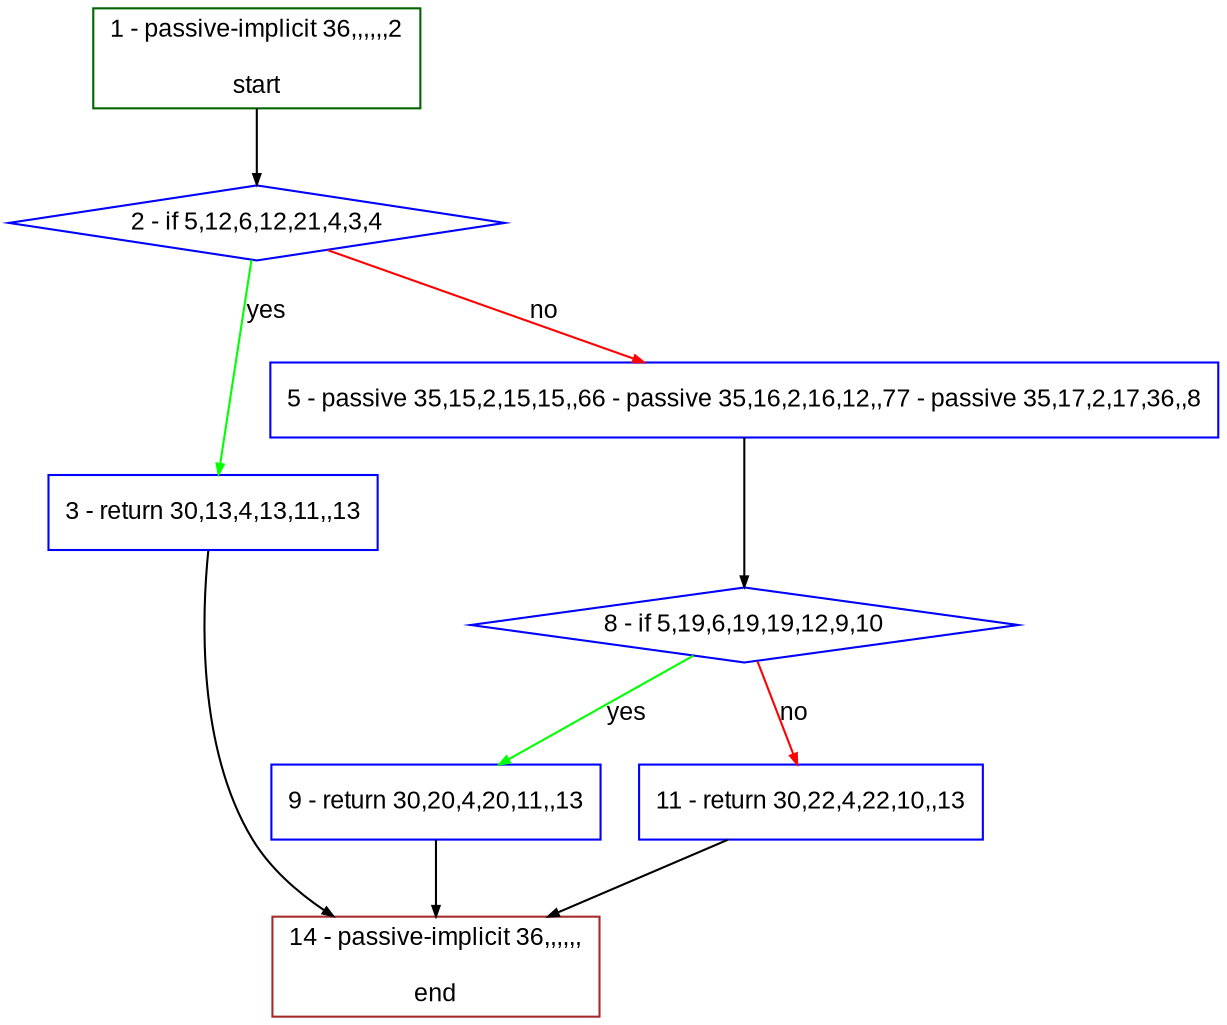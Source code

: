 digraph "" {
  graph [bgcolor="white", fillcolor="#FFFFCC", pack="true", packmode="clust", fontname="Arial", label="", fontsize="12", compound="true", style="rounded,filled"];
  node [node_initialized="no", fillcolor="white", fontname="Arial", label="", color="grey", fontsize="12", fixedsize="false", compound="true", shape="rectangle", style="filled"];
  edge [arrowtail="none", lhead="", fontcolor="black", fontname="Arial", label="", color="black", fontsize="12", arrowhead="normal", arrowsize="0.5", compound="true", ltail="", dir="forward"];
  __N1 [fillcolor="#ffffff", label="2 - if 5,12,6,12,21,4,3,4", color="#0000ff", shape="diamond", style="filled"];
  __N2 [fillcolor="#ffffff", label="1 - passive-implicit 36,,,,,,2\n\nstart", color="#006400", shape="box", style="filled"];
  __N3 [fillcolor="#ffffff", label="3 - return 30,13,4,13,11,,13", color="#0000ff", shape="box", style="filled"];
  __N4 [fillcolor="#ffffff", label="5 - passive 35,15,2,15,15,,66 - passive 35,16,2,16,12,,77 - passive 35,17,2,17,36,,8", color="#0000ff", shape="box", style="filled"];
  __N5 [fillcolor="#ffffff", label="14 - passive-implicit 36,,,,,,\n\nend", color="#a52a2a", shape="box", style="filled"];
  __N6 [fillcolor="#ffffff", label="8 - if 5,19,6,19,19,12,9,10", color="#0000ff", shape="diamond", style="filled"];
  __N7 [fillcolor="#ffffff", label="9 - return 30,20,4,20,11,,13", color="#0000ff", shape="box", style="filled"];
  __N8 [fillcolor="#ffffff", label="11 - return 30,22,4,22,10,,13", color="#0000ff", shape="box", style="filled"];
  __N2 -> __N1 [arrowtail="none", color="#000000", label="", arrowhead="normal", dir="forward"];
  __N1 -> __N3 [arrowtail="none", color="#00ff00", label="yes", arrowhead="normal", dir="forward"];
  __N1 -> __N4 [arrowtail="none", color="#ff0000", label="no", arrowhead="normal", dir="forward"];
  __N3 -> __N5 [arrowtail="none", color="#000000", label="", arrowhead="normal", dir="forward"];
  __N4 -> __N6 [arrowtail="none", color="#000000", label="", arrowhead="normal", dir="forward"];
  __N6 -> __N7 [arrowtail="none", color="#00ff00", label="yes", arrowhead="normal", dir="forward"];
  __N6 -> __N8 [arrowtail="none", color="#ff0000", label="no", arrowhead="normal", dir="forward"];
  __N7 -> __N5 [arrowtail="none", color="#000000", label="", arrowhead="normal", dir="forward"];
  __N8 -> __N5 [arrowtail="none", color="#000000", label="", arrowhead="normal", dir="forward"];
}
